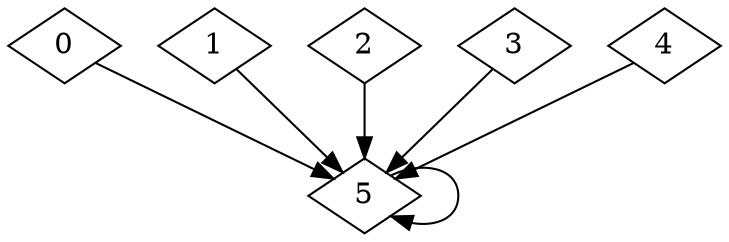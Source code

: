 digraph G {
N0 [ shape="diamond", label="0", color="black" ];
N0 -> N5 [ color="black" ];
N1 [ shape="diamond", label="1", color="black" ];
N1 -> N5 [ color="black" ];
N2 [ shape="diamond", label="2", color="black" ];
N2 -> N5 [ color="black" ];
N3 [ shape="diamond", label="3", color="black" ];
N3 -> N5 [ color="black" ];
N4 [ shape="diamond", label="4", color="black" ];
N4 -> N5 [ color="black" ];
N5 [ shape="diamond", label="5", color="black" ];
N5 -> N5 [ color="black" ];
}
